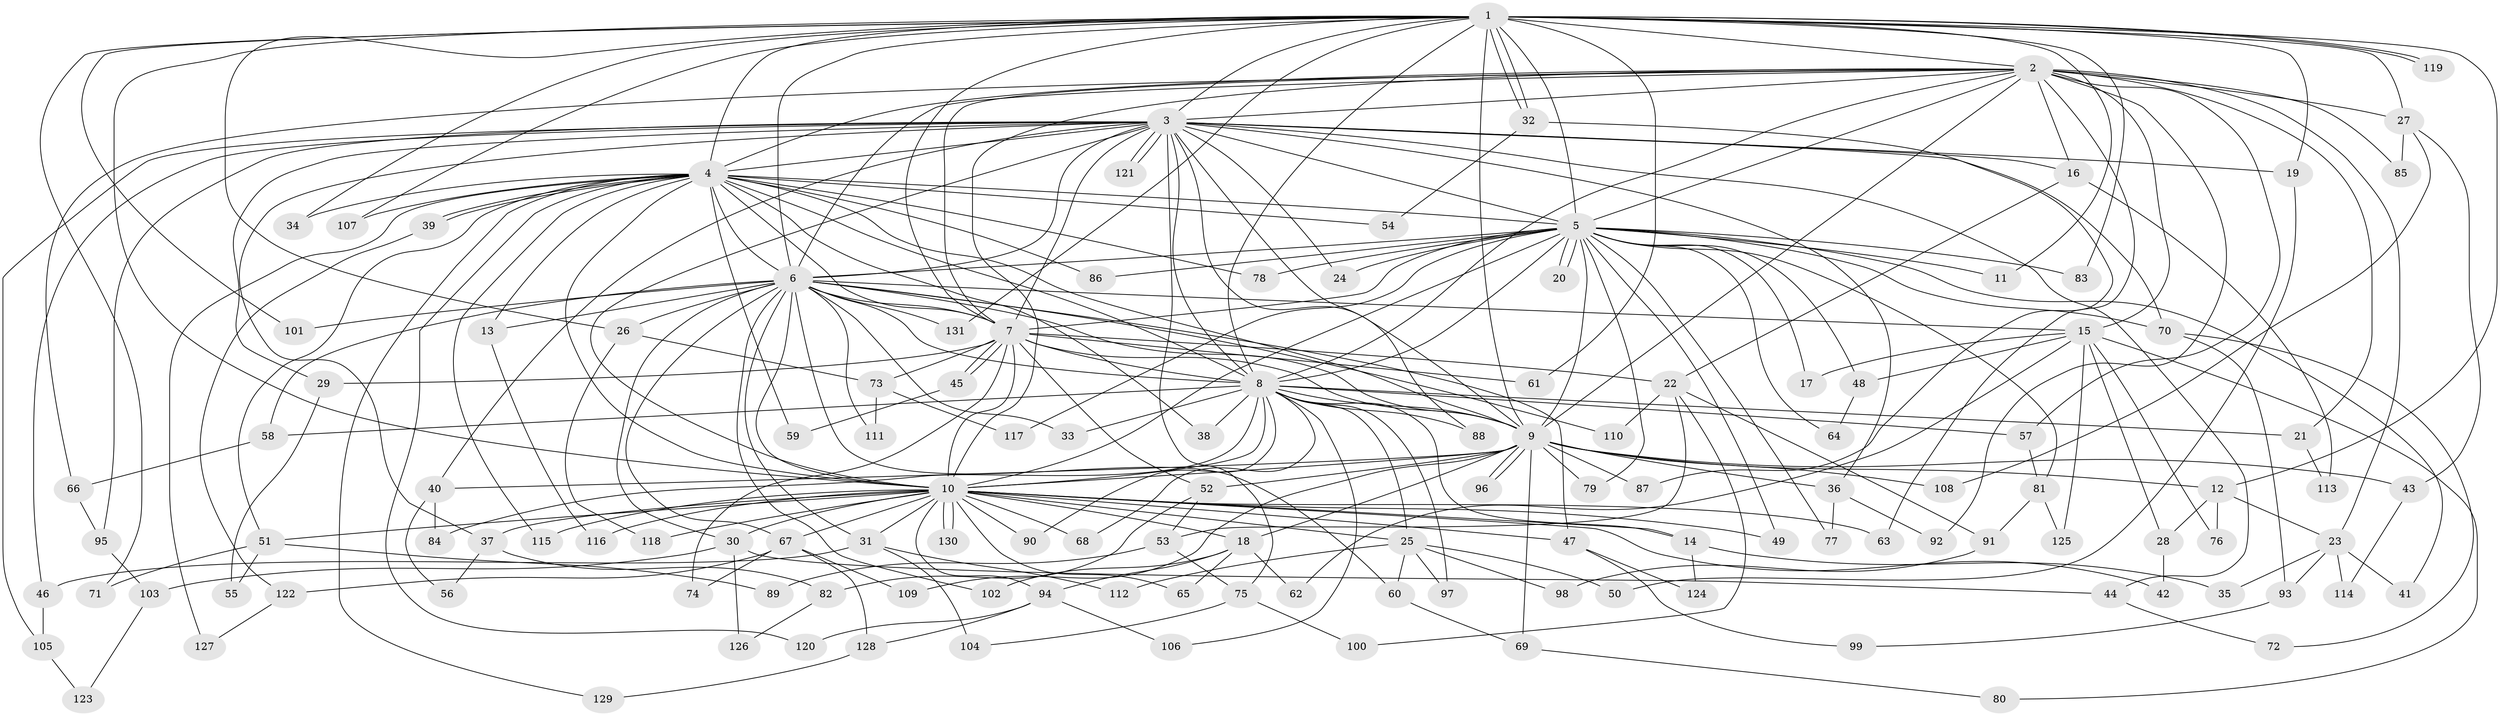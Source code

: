 // coarse degree distribution, {24: 0.012658227848101266, 10: 0.012658227848101266, 17: 0.012658227848101266, 32: 0.012658227848101266, 21: 0.02531645569620253, 19: 0.012658227848101266, 2: 0.45569620253164556, 12: 0.012658227848101266, 4: 0.10126582278481013, 6: 0.0379746835443038, 8: 0.02531645569620253, 1: 0.0759493670886076, 7: 0.02531645569620253, 5: 0.02531645569620253, 3: 0.1518987341772152}
// Generated by graph-tools (version 1.1) at 2025/49/03/04/25 22:49:58]
// undirected, 131 vertices, 287 edges
graph export_dot {
  node [color=gray90,style=filled];
  1;
  2;
  3;
  4;
  5;
  6;
  7;
  8;
  9;
  10;
  11;
  12;
  13;
  14;
  15;
  16;
  17;
  18;
  19;
  20;
  21;
  22;
  23;
  24;
  25;
  26;
  27;
  28;
  29;
  30;
  31;
  32;
  33;
  34;
  35;
  36;
  37;
  38;
  39;
  40;
  41;
  42;
  43;
  44;
  45;
  46;
  47;
  48;
  49;
  50;
  51;
  52;
  53;
  54;
  55;
  56;
  57;
  58;
  59;
  60;
  61;
  62;
  63;
  64;
  65;
  66;
  67;
  68;
  69;
  70;
  71;
  72;
  73;
  74;
  75;
  76;
  77;
  78;
  79;
  80;
  81;
  82;
  83;
  84;
  85;
  86;
  87;
  88;
  89;
  90;
  91;
  92;
  93;
  94;
  95;
  96;
  97;
  98;
  99;
  100;
  101;
  102;
  103;
  104;
  105;
  106;
  107;
  108;
  109;
  110;
  111;
  112;
  113;
  114;
  115;
  116;
  117;
  118;
  119;
  120;
  121;
  122;
  123;
  124;
  125;
  126;
  127;
  128;
  129;
  130;
  131;
  1 -- 2;
  1 -- 3;
  1 -- 4;
  1 -- 5;
  1 -- 6;
  1 -- 7;
  1 -- 8;
  1 -- 9;
  1 -- 10;
  1 -- 11;
  1 -- 12;
  1 -- 19;
  1 -- 26;
  1 -- 27;
  1 -- 32;
  1 -- 32;
  1 -- 34;
  1 -- 61;
  1 -- 71;
  1 -- 83;
  1 -- 101;
  1 -- 107;
  1 -- 119;
  1 -- 119;
  1 -- 131;
  2 -- 3;
  2 -- 4;
  2 -- 5;
  2 -- 6;
  2 -- 7;
  2 -- 8;
  2 -- 9;
  2 -- 10;
  2 -- 15;
  2 -- 16;
  2 -- 21;
  2 -- 23;
  2 -- 27;
  2 -- 57;
  2 -- 63;
  2 -- 66;
  2 -- 85;
  2 -- 92;
  3 -- 4;
  3 -- 5;
  3 -- 6;
  3 -- 7;
  3 -- 8;
  3 -- 9;
  3 -- 10;
  3 -- 16;
  3 -- 19;
  3 -- 24;
  3 -- 29;
  3 -- 36;
  3 -- 37;
  3 -- 40;
  3 -- 44;
  3 -- 46;
  3 -- 70;
  3 -- 75;
  3 -- 88;
  3 -- 95;
  3 -- 105;
  3 -- 121;
  3 -- 121;
  4 -- 5;
  4 -- 6;
  4 -- 7;
  4 -- 8;
  4 -- 9;
  4 -- 10;
  4 -- 13;
  4 -- 34;
  4 -- 38;
  4 -- 39;
  4 -- 39;
  4 -- 51;
  4 -- 54;
  4 -- 59;
  4 -- 78;
  4 -- 86;
  4 -- 107;
  4 -- 115;
  4 -- 120;
  4 -- 127;
  4 -- 129;
  5 -- 6;
  5 -- 7;
  5 -- 8;
  5 -- 9;
  5 -- 10;
  5 -- 11;
  5 -- 17;
  5 -- 20;
  5 -- 20;
  5 -- 24;
  5 -- 41;
  5 -- 48;
  5 -- 49;
  5 -- 64;
  5 -- 70;
  5 -- 77;
  5 -- 78;
  5 -- 79;
  5 -- 81;
  5 -- 83;
  5 -- 86;
  5 -- 117;
  6 -- 7;
  6 -- 8;
  6 -- 9;
  6 -- 10;
  6 -- 13;
  6 -- 15;
  6 -- 26;
  6 -- 30;
  6 -- 31;
  6 -- 33;
  6 -- 47;
  6 -- 58;
  6 -- 60;
  6 -- 67;
  6 -- 101;
  6 -- 102;
  6 -- 110;
  6 -- 111;
  6 -- 131;
  7 -- 8;
  7 -- 9;
  7 -- 10;
  7 -- 22;
  7 -- 29;
  7 -- 45;
  7 -- 45;
  7 -- 52;
  7 -- 61;
  7 -- 73;
  7 -- 74;
  8 -- 9;
  8 -- 10;
  8 -- 14;
  8 -- 21;
  8 -- 25;
  8 -- 33;
  8 -- 38;
  8 -- 57;
  8 -- 58;
  8 -- 68;
  8 -- 84;
  8 -- 88;
  8 -- 90;
  8 -- 97;
  8 -- 106;
  9 -- 10;
  9 -- 12;
  9 -- 18;
  9 -- 36;
  9 -- 40;
  9 -- 43;
  9 -- 52;
  9 -- 69;
  9 -- 79;
  9 -- 87;
  9 -- 96;
  9 -- 96;
  9 -- 108;
  9 -- 109;
  10 -- 14;
  10 -- 18;
  10 -- 25;
  10 -- 30;
  10 -- 31;
  10 -- 37;
  10 -- 42;
  10 -- 47;
  10 -- 49;
  10 -- 51;
  10 -- 63;
  10 -- 65;
  10 -- 67;
  10 -- 68;
  10 -- 90;
  10 -- 94;
  10 -- 115;
  10 -- 116;
  10 -- 118;
  10 -- 130;
  10 -- 130;
  12 -- 23;
  12 -- 28;
  12 -- 76;
  13 -- 116;
  14 -- 35;
  14 -- 124;
  15 -- 17;
  15 -- 28;
  15 -- 48;
  15 -- 62;
  15 -- 76;
  15 -- 80;
  15 -- 125;
  16 -- 22;
  16 -- 113;
  18 -- 62;
  18 -- 65;
  18 -- 94;
  18 -- 102;
  19 -- 50;
  21 -- 113;
  22 -- 53;
  22 -- 91;
  22 -- 100;
  22 -- 110;
  23 -- 35;
  23 -- 41;
  23 -- 93;
  23 -- 114;
  25 -- 50;
  25 -- 60;
  25 -- 97;
  25 -- 98;
  25 -- 112;
  26 -- 73;
  26 -- 118;
  27 -- 43;
  27 -- 85;
  27 -- 108;
  28 -- 42;
  29 -- 55;
  30 -- 44;
  30 -- 103;
  30 -- 126;
  31 -- 46;
  31 -- 104;
  31 -- 112;
  32 -- 54;
  32 -- 87;
  36 -- 77;
  36 -- 92;
  37 -- 56;
  37 -- 82;
  39 -- 122;
  40 -- 56;
  40 -- 84;
  43 -- 114;
  44 -- 72;
  45 -- 59;
  46 -- 105;
  47 -- 99;
  47 -- 124;
  48 -- 64;
  51 -- 55;
  51 -- 71;
  51 -- 89;
  52 -- 53;
  52 -- 82;
  53 -- 75;
  53 -- 89;
  57 -- 81;
  58 -- 66;
  60 -- 69;
  66 -- 95;
  67 -- 74;
  67 -- 109;
  67 -- 122;
  67 -- 128;
  69 -- 80;
  70 -- 72;
  70 -- 93;
  73 -- 111;
  73 -- 117;
  75 -- 100;
  75 -- 104;
  81 -- 91;
  81 -- 125;
  82 -- 126;
  91 -- 98;
  93 -- 99;
  94 -- 106;
  94 -- 120;
  94 -- 128;
  95 -- 103;
  103 -- 123;
  105 -- 123;
  122 -- 127;
  128 -- 129;
}
